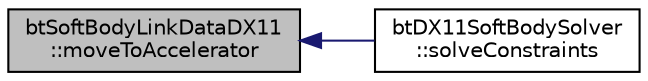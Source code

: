 digraph "btSoftBodyLinkDataDX11::moveToAccelerator"
{
  edge [fontname="Helvetica",fontsize="10",labelfontname="Helvetica",labelfontsize="10"];
  node [fontname="Helvetica",fontsize="10",shape=record];
  rankdir="LR";
  Node1 [label="btSoftBodyLinkDataDX11\l::moveToAccelerator",height=0.2,width=0.4,color="black", fillcolor="grey75", style="filled", fontcolor="black"];
  Node1 -> Node2 [dir="back",color="midnightblue",fontsize="10",style="solid"];
  Node2 [label="btDX11SoftBodySolver\l::solveConstraints",height=0.2,width=0.4,color="black", fillcolor="white", style="filled",URL="$classbt_d_x11_soft_body_solver.html#ab6477819156cdc0f5850514683b77f08"];
}
